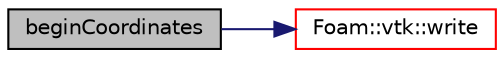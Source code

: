 digraph "beginCoordinates"
{
  bgcolor="transparent";
  edge [fontname="Helvetica",fontsize="10",labelfontname="Helvetica",labelfontsize="10"];
  node [fontname="Helvetica",fontsize="10",shape=record];
  rankdir="LR";
  Node1 [label="beginCoordinates",height=0.2,width=0.4,color="black", fillcolor="grey75", style="filled" fontcolor="black"];
  Node1 -> Node2 [color="midnightblue",fontsize="10",style="solid",fontname="Helvetica"];
  Node2 [label="Foam::vtk::write",height=0.2,width=0.4,color="red",URL="$namespaceFoam_1_1vtk.html#a5ddab0eba69f47ec148a4a5f9d8f334a",tooltip="Component-wise write of a value (N times) "];
}
